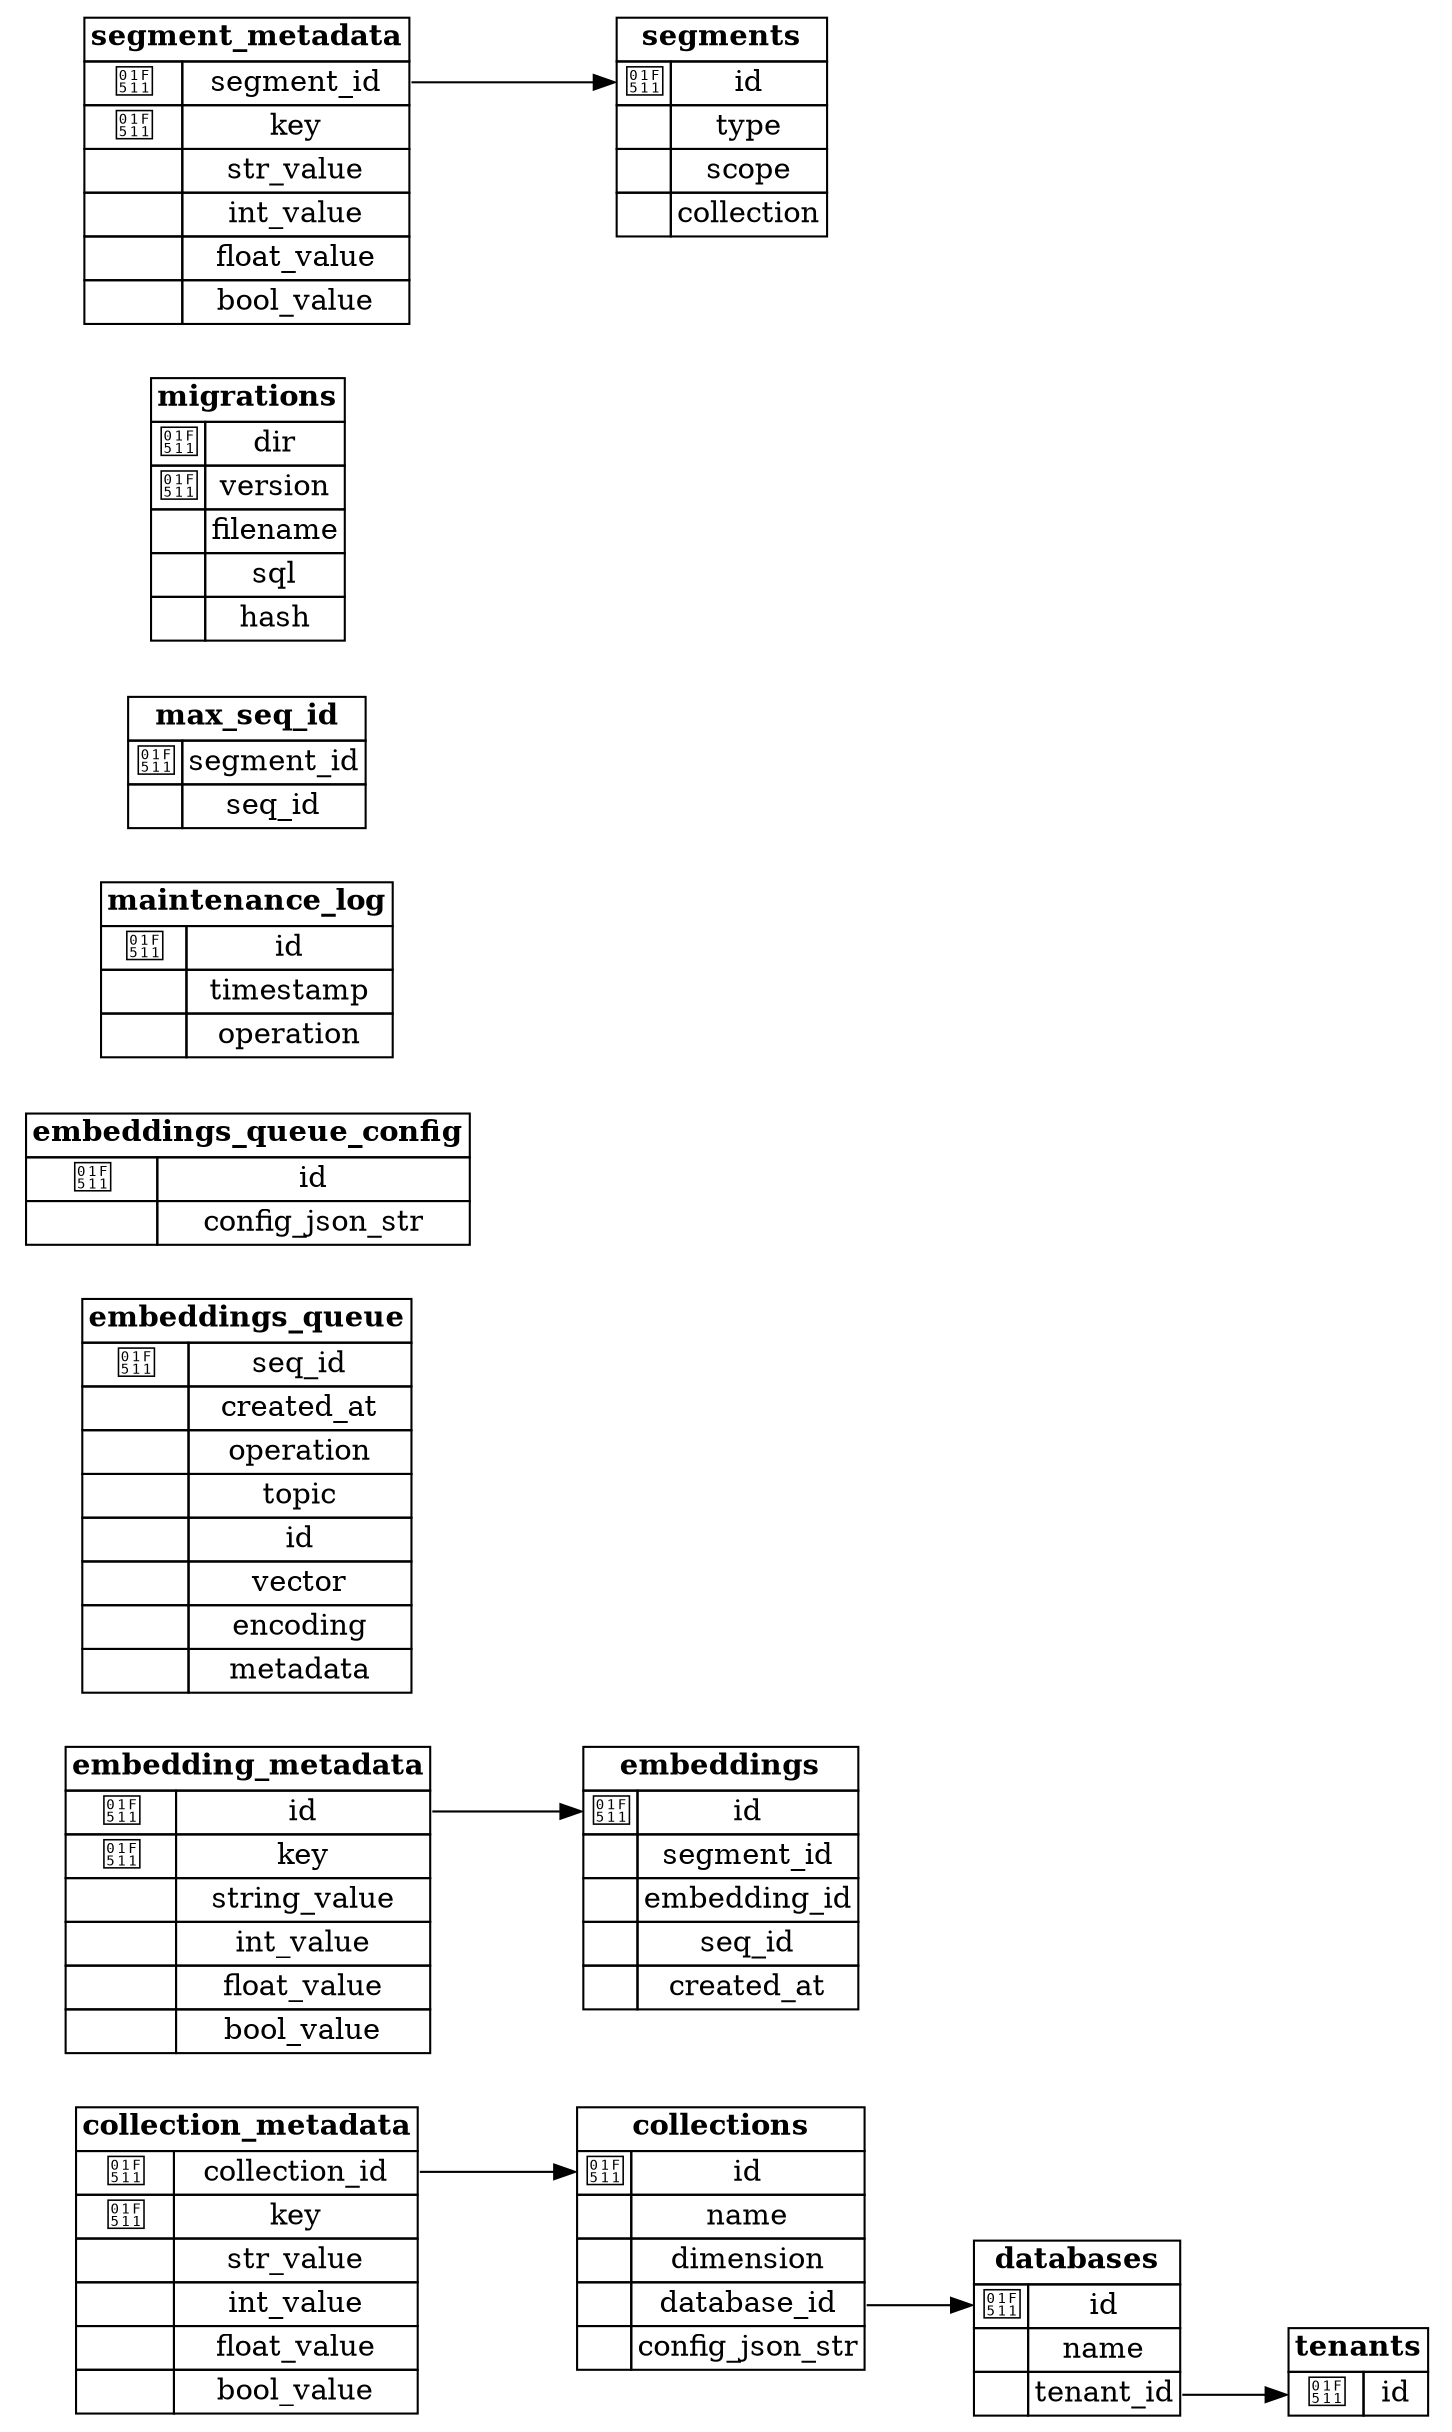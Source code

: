
digraph structs {


rankdir="LR"


node [shape=none]

collection_metadata [label=<
            <TABLE BORDER="0" CELLSPACING="0" CELLBORDER="1">
                <TR>
                    <TD COLSPAN="2"><B>collection_metadata</B></TD>
                </TR>
            
                <TR>
                    <TD PORT="collection_id_to">🔑</TD>
                    <TD PORT="collection_id_from">collection_id</TD>
                </TR>
            

                <TR>
                    <TD PORT="key_to">🔑</TD>
                    <TD PORT="key_from">key</TD>
                </TR>
            

                <TR>
                    <TD PORT="str_value_to">&nbsp;</TD>
                    <TD PORT="str_value_from">str_value</TD>
                </TR>
            

                <TR>
                    <TD PORT="int_value_to">&nbsp;</TD>
                    <TD PORT="int_value_from">int_value</TD>
                </TR>
            

                <TR>
                    <TD PORT="float_value_to">&nbsp;</TD>
                    <TD PORT="float_value_from">float_value</TD>
                </TR>
            

                <TR>
                    <TD PORT="bool_value_to">&nbsp;</TD>
                    <TD PORT="bool_value_from">bool_value</TD>
                </TR>
            
            </TABLE>
        >];
        
collections [label=<
            <TABLE BORDER="0" CELLSPACING="0" CELLBORDER="1">
                <TR>
                    <TD COLSPAN="2"><B>collections</B></TD>
                </TR>
            
                <TR>
                    <TD PORT="id_to">🔑</TD>
                    <TD PORT="id_from">id</TD>
                </TR>
            

                <TR>
                    <TD PORT="name_to">&nbsp;</TD>
                    <TD PORT="name_from">name</TD>
                </TR>
            

                <TR>
                    <TD PORT="dimension_to">&nbsp;</TD>
                    <TD PORT="dimension_from">dimension</TD>
                </TR>
            

                <TR>
                    <TD PORT="database_id_to">&nbsp;</TD>
                    <TD PORT="database_id_from">database_id</TD>
                </TR>
            

                <TR>
                    <TD PORT="config_json_str_to">&nbsp;</TD>
                    <TD PORT="config_json_str_from">config_json_str</TD>
                </TR>
            
            </TABLE>
        >];
        
databases [label=<
            <TABLE BORDER="0" CELLSPACING="0" CELLBORDER="1">
                <TR>
                    <TD COLSPAN="2"><B>databases</B></TD>
                </TR>
            
                <TR>
                    <TD PORT="id_to">🔑</TD>
                    <TD PORT="id_from">id</TD>
                </TR>
            

                <TR>
                    <TD PORT="name_to">&nbsp;</TD>
                    <TD PORT="name_from">name</TD>
                </TR>
            

                <TR>
                    <TD PORT="tenant_id_to">&nbsp;</TD>
                    <TD PORT="tenant_id_from">tenant_id</TD>
                </TR>
            
            </TABLE>
        >];
        
embedding_metadata [label=<
            <TABLE BORDER="0" CELLSPACING="0" CELLBORDER="1">
                <TR>
                    <TD COLSPAN="2"><B>embedding_metadata</B></TD>
                </TR>
            
                <TR>
                    <TD PORT="id_to">🔑</TD>
                    <TD PORT="id_from">id</TD>
                </TR>
            

                <TR>
                    <TD PORT="key_to">🔑</TD>
                    <TD PORT="key_from">key</TD>
                </TR>
            

                <TR>
                    <TD PORT="string_value_to">&nbsp;</TD>
                    <TD PORT="string_value_from">string_value</TD>
                </TR>
            

                <TR>
                    <TD PORT="int_value_to">&nbsp;</TD>
                    <TD PORT="int_value_from">int_value</TD>
                </TR>
            

                <TR>
                    <TD PORT="float_value_to">&nbsp;</TD>
                    <TD PORT="float_value_from">float_value</TD>
                </TR>
            

                <TR>
                    <TD PORT="bool_value_to">&nbsp;</TD>
                    <TD PORT="bool_value_from">bool_value</TD>
                </TR>
            
            </TABLE>
        >];
        
embeddings [label=<
            <TABLE BORDER="0" CELLSPACING="0" CELLBORDER="1">
                <TR>
                    <TD COLSPAN="2"><B>embeddings</B></TD>
                </TR>
            
                <TR>
                    <TD PORT="id_to">🔑</TD>
                    <TD PORT="id_from">id</TD>
                </TR>
            

                <TR>
                    <TD PORT="segment_id_to">&nbsp;</TD>
                    <TD PORT="segment_id_from">segment_id</TD>
                </TR>
            

                <TR>
                    <TD PORT="embedding_id_to">&nbsp;</TD>
                    <TD PORT="embedding_id_from">embedding_id</TD>
                </TR>
            

                <TR>
                    <TD PORT="seq_id_to">&nbsp;</TD>
                    <TD PORT="seq_id_from">seq_id</TD>
                </TR>
            

                <TR>
                    <TD PORT="created_at_to">&nbsp;</TD>
                    <TD PORT="created_at_from">created_at</TD>
                </TR>
            
            </TABLE>
        >];
        
embeddings_queue [label=<
            <TABLE BORDER="0" CELLSPACING="0" CELLBORDER="1">
                <TR>
                    <TD COLSPAN="2"><B>embeddings_queue</B></TD>
                </TR>
            
                <TR>
                    <TD PORT="seq_id_to">🔑</TD>
                    <TD PORT="seq_id_from">seq_id</TD>
                </TR>
            

                <TR>
                    <TD PORT="created_at_to">&nbsp;</TD>
                    <TD PORT="created_at_from">created_at</TD>
                </TR>
            

                <TR>
                    <TD PORT="operation_to">&nbsp;</TD>
                    <TD PORT="operation_from">operation</TD>
                </TR>
            

                <TR>
                    <TD PORT="topic_to">&nbsp;</TD>
                    <TD PORT="topic_from">topic</TD>
                </TR>
            

                <TR>
                    <TD PORT="id_to">&nbsp;</TD>
                    <TD PORT="id_from">id</TD>
                </TR>
            

                <TR>
                    <TD PORT="vector_to">&nbsp;</TD>
                    <TD PORT="vector_from">vector</TD>
                </TR>
            

                <TR>
                    <TD PORT="encoding_to">&nbsp;</TD>
                    <TD PORT="encoding_from">encoding</TD>
                </TR>
            

                <TR>
                    <TD PORT="metadata_to">&nbsp;</TD>
                    <TD PORT="metadata_from">metadata</TD>
                </TR>
            
            </TABLE>
        >];
        
embeddings_queue_config [label=<
            <TABLE BORDER="0" CELLSPACING="0" CELLBORDER="1">
                <TR>
                    <TD COLSPAN="2"><B>embeddings_queue_config</B></TD>
                </TR>
            
                <TR>
                    <TD PORT="id_to">🔑</TD>
                    <TD PORT="id_from">id</TD>
                </TR>
            

                <TR>
                    <TD PORT="config_json_str_to">&nbsp;</TD>
                    <TD PORT="config_json_str_from">config_json_str</TD>
                </TR>
            
            </TABLE>
        >];
        
maintenance_log [label=<
            <TABLE BORDER="0" CELLSPACING="0" CELLBORDER="1">
                <TR>
                    <TD COLSPAN="2"><B>maintenance_log</B></TD>
                </TR>
            
                <TR>
                    <TD PORT="id_to">🔑</TD>
                    <TD PORT="id_from">id</TD>
                </TR>
            

                <TR>
                    <TD PORT="timestamp_to">&nbsp;</TD>
                    <TD PORT="timestamp_from">timestamp</TD>
                </TR>
            

                <TR>
                    <TD PORT="operation_to">&nbsp;</TD>
                    <TD PORT="operation_from">operation</TD>
                </TR>
            
            </TABLE>
        >];
        
max_seq_id [label=<
            <TABLE BORDER="0" CELLSPACING="0" CELLBORDER="1">
                <TR>
                    <TD COLSPAN="2"><B>max_seq_id</B></TD>
                </TR>
            
                <TR>
                    <TD PORT="segment_id_to">🔑</TD>
                    <TD PORT="segment_id_from">segment_id</TD>
                </TR>
            

                <TR>
                    <TD PORT="seq_id_to">&nbsp;</TD>
                    <TD PORT="seq_id_from">seq_id</TD>
                </TR>
            
            </TABLE>
        >];
        
migrations [label=<
            <TABLE BORDER="0" CELLSPACING="0" CELLBORDER="1">
                <TR>
                    <TD COLSPAN="2"><B>migrations</B></TD>
                </TR>
            
                <TR>
                    <TD PORT="dir_to">🔑</TD>
                    <TD PORT="dir_from">dir</TD>
                </TR>
            

                <TR>
                    <TD PORT="version_to">🔑</TD>
                    <TD PORT="version_from">version</TD>
                </TR>
            

                <TR>
                    <TD PORT="filename_to">&nbsp;</TD>
                    <TD PORT="filename_from">filename</TD>
                </TR>
            

                <TR>
                    <TD PORT="sql_to">&nbsp;</TD>
                    <TD PORT="sql_from">sql</TD>
                </TR>
            

                <TR>
                    <TD PORT="hash_to">&nbsp;</TD>
                    <TD PORT="hash_from">hash</TD>
                </TR>
            
            </TABLE>
        >];
        
segment_metadata [label=<
            <TABLE BORDER="0" CELLSPACING="0" CELLBORDER="1">
                <TR>
                    <TD COLSPAN="2"><B>segment_metadata</B></TD>
                </TR>
            
                <TR>
                    <TD PORT="segment_id_to">🔑</TD>
                    <TD PORT="segment_id_from">segment_id</TD>
                </TR>
            

                <TR>
                    <TD PORT="key_to">🔑</TD>
                    <TD PORT="key_from">key</TD>
                </TR>
            

                <TR>
                    <TD PORT="str_value_to">&nbsp;</TD>
                    <TD PORT="str_value_from">str_value</TD>
                </TR>
            

                <TR>
                    <TD PORT="int_value_to">&nbsp;</TD>
                    <TD PORT="int_value_from">int_value</TD>
                </TR>
            

                <TR>
                    <TD PORT="float_value_to">&nbsp;</TD>
                    <TD PORT="float_value_from">float_value</TD>
                </TR>
            

                <TR>
                    <TD PORT="bool_value_to">&nbsp;</TD>
                    <TD PORT="bool_value_from">bool_value</TD>
                </TR>
            
            </TABLE>
        >];
        
segments [label=<
            <TABLE BORDER="0" CELLSPACING="0" CELLBORDER="1">
                <TR>
                    <TD COLSPAN="2"><B>segments</B></TD>
                </TR>
            
                <TR>
                    <TD PORT="id_to">🔑</TD>
                    <TD PORT="id_from">id</TD>
                </TR>
            

                <TR>
                    <TD PORT="type_to">&nbsp;</TD>
                    <TD PORT="type_from">type</TD>
                </TR>
            

                <TR>
                    <TD PORT="scope_to">&nbsp;</TD>
                    <TD PORT="scope_from">scope</TD>
                </TR>
            

                <TR>
                    <TD PORT="collection_to">&nbsp;</TD>
                    <TD PORT="collection_from">collection</TD>
                </TR>
            
            </TABLE>
        >];
        
tenants [label=<
            <TABLE BORDER="0" CELLSPACING="0" CELLBORDER="1">
                <TR>
                    <TD COLSPAN="2"><B>tenants</B></TD>
                </TR>
            
                <TR>
                    <TD PORT="id_to">🔑</TD>
                    <TD PORT="id_from">id</TD>
                </TR>
            
            </TABLE>
        >];
        
embedding_metadata:id_from:e -> embeddings:id_to:w
collection_metadata:collection_id_from:e -> collections:id_to:w
segment_metadata:segment_id_from:e -> segments:id_to:w
databases:tenant_id_from:e -> tenants:id_to:w
collections:database_id_from:e -> databases:id_to:w

}
